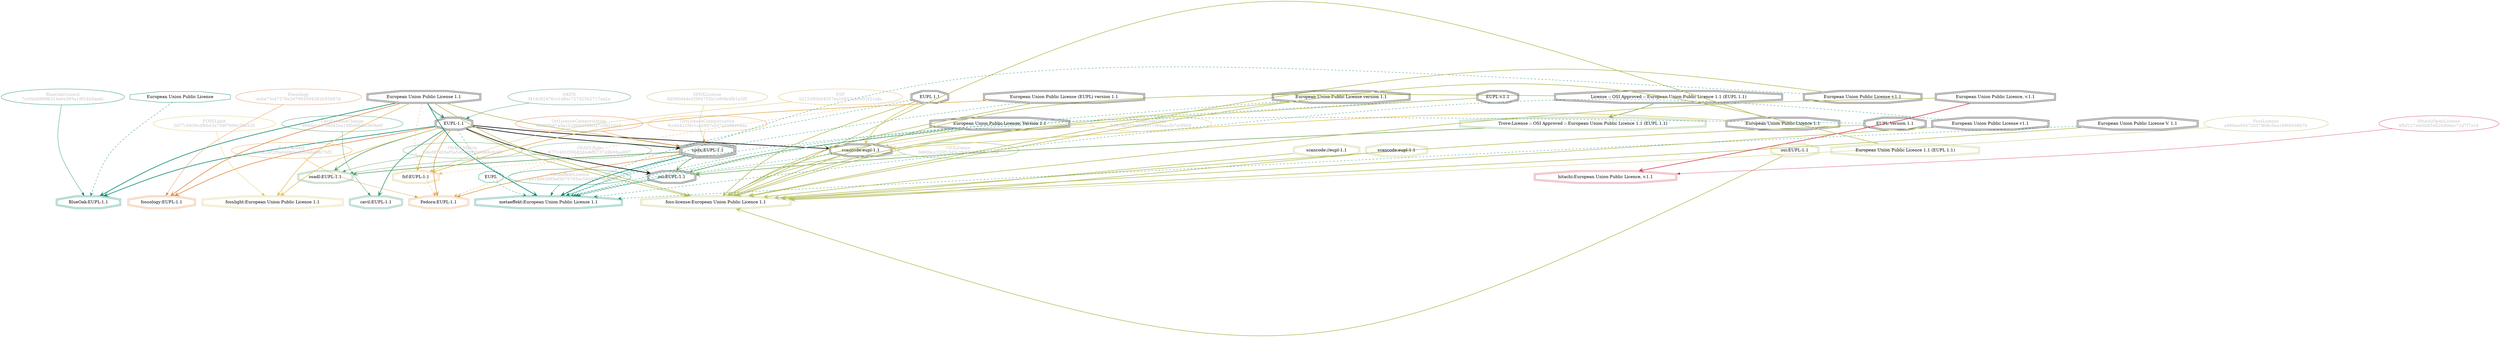 strict digraph {
    node [shape=box];
    graph [splines=curved];
    1586 [label="SPDXLicense\n0d590d44e2f384755b1e80fe4fb1a3f0"
         ,fontcolor=gray
         ,color="#b8bf62"
         ,fillcolor="beige;1"
         ,shape=ellipse];
    1587 [label="spdx:EUPL-1.1"
         ,shape=tripleoctagon];
    1588 [label="EUPL-1.1"
         ,shape=doubleoctagon];
    1589 [label="European Union Public License 1.1"
         ,shape=doubleoctagon];
    5019 [label="OSILicense\n0d60bcc320f1345c3fe682473f4e293d"
         ,fontcolor=gray
         ,color="#78ab63"
         ,fillcolor="beige;1"
         ,shape=ellipse];
    5020 [label="osi:EUPL-1.1"
         ,shape=doubleoctagon];
    5021 [label="European Union Public License, Version 1.1"
         ,shape=doubleoctagon];
    5022 [label="Trove:License :: OSI Approved :: European Union Public Licence 1.1 (EUPL 1.1)"
         ,color="#78ab63"
         ,shape=doubleoctagon];
    5023 [label="License :: OSI Approved :: European Union Public Licence 1.1 (EUPL 1.1)"
         ,shape=doubleoctagon];
    6335 [label="FedoraEntry\nd393d24f2f3a0499dea8cb4da68c7bf2"
         ,fontcolor=gray
         ,color="#e09d4b"
         ,fillcolor="beige;1"
         ,shape=ellipse];
    6336 [label="Fedora:EUPL-1.1"
         ,color="#e09d4b"
         ,shape=doubleoctagon];
    6337 [label="EUPL 1.1"
         ,shape=doubleoctagon];
    9293 [label="European Union Public License"
         ,color="#00876c"
         ,shape=octagon];
    9295 [label="BlueOakCouncil\n7cc0bdd9996314a6e395a19f24b5aadc"
         ,fontcolor=gray
         ,color="#00876c"
         ,fillcolor="beige;1"
         ,shape=ellipse];
    9296 [label="BlueOak:EUPL-1.1"
         ,color="#00876c"
         ,shape=doubleoctagon];
    9542 [label="OSADLRule\n6771401f39b8331eef673749b98aa897"
         ,fontcolor=gray
         ,color="#58a066"
         ,fillcolor="beige;1"
         ,shape=ellipse];
    9543 [label="osadl:EUPL-1.1"
         ,color="#58a066"
         ,shape=doubleoctagon];
    9852 [label="OSADLMatrix\n2ded97493ef3a54f43f0fdd6969c8c00"
         ,fontcolor=gray
         ,color="#58a066"
         ,fillcolor="beige;1"
         ,shape=ellipse];
    10167 [label="FSF\n5215380b04057ea168522b0e92f21a6c"
          ,fontcolor=gray
          ,color="#deb256"
          ,fillcolor="beige;1"
          ,shape=ellipse];
    10168 [label="fsf:EUPL-1.1"
          ,color="#deb256"
          ,shape=doubleoctagon];
    10169 [label="European Union Public License (EUPL) version 1.1"
          ,shape=doubleoctagon];
    15276 [label="ScancodeData\n5167db375a02ef9119f4aacdb7e3f908"
          ,fontcolor=gray
          ,color="#dac767"
          ,fillcolor="beige;1"
          ,shape=ellipse];
    15277 [label="scancode:eupl-1.1"
          ,shape=doubleoctagon];
    15278 [label="European Union Public Licence 1.1"
          ,shape=doubleoctagon];
    26869 [label="Fossology\necbe73c47378e2d7993594382b55b87d"
          ,fontcolor=gray
          ,color="#e18745"
          ,fillcolor="beige;1"
          ,shape=ellipse];
    26870 [label="fossology:EUPL-1.1"
          ,color="#e18745"
          ,shape=doubleoctagon];
    28294 [label="OKFN\nf416c82476cc1d8ec72742562717aa2a"
          ,fontcolor=gray
          ,color="#379469"
          ,fillcolor="beige;1"
          ,shape=ellipse];
    28671 [label="OrtLicenseCategorization\n66009b67a5a1b28844986027c5821045"
          ,fontcolor=gray
          ,color="#e06f45"
          ,fillcolor="beige;1"
          ,shape=ellipse];
    35444 [label="OrtLicenseCategorization\nfcc4d421f6c1ca5697c0d7abbf649daa"
          ,fontcolor=gray
          ,color="#e09d4b"
          ,fillcolor="beige;1"
          ,shape=ellipse];
    36782 [label="CavilLicenseChange\n994de1467fdd42ba18fbb8bdcc869a6f"
          ,fontcolor=gray
          ,color="#379469"
          ,fillcolor="beige;1"
          ,shape=ellipse];
    36783 [label="cavil:EUPL-1.1"
          ,color="#379469"
          ,shape=doubleoctagon];
    41268 [label=EUPL
          ,color="#00876c"
          ,shape=octagon];
    41541 [label="MetaeffektLicense\na4180e2695ef3b79785ac54049879cf8"
          ,fontcolor=gray
          ,color="#00876c"
          ,fillcolor="beige;1"
          ,shape=ellipse];
    41542 [label="metaeffekt:European Union Public License 1.1"
          ,color="#00876c"
          ,shape=doubleoctagon];
    41543 [label="EUPL Version 1.1"
          ,shape=doubleoctagon];
    41544 [label="EUPL v.1.1"
          ,shape=doubleoctagon];
    41545 [label="European Union Public License V. 1.1"
          ,shape=doubleoctagon];
    41546 [label="European Union Public License v.1.1"
          ,shape=doubleoctagon];
    41547 [label="European Union Public License v1.1"
          ,shape=doubleoctagon];
    41548 [label="European Union Public License version 1.1"
          ,shape=doubleoctagon];
    50490 [label="FossLicense\na986ae95d72057908c5ea18f69938b7b"
          ,fontcolor=gray
          ,color="#b8bf62"
          ,fillcolor="beige;1"
          ,shape=ellipse];
    50491 [label="foss-license:European Union Public Licence 1.1"
          ,color="#b8bf62"
          ,shape=doubleoctagon];
    50492 [label="European Union Public Licence, v.1.1"
          ,shape=doubleoctagon];
    50493 [label="scancode://eupl-1.1"
          ,color="#b8bf62"
          ,shape=doubleoctagon];
    50494 [label="scancode:eupl-1.1"
          ,color="#b8bf62"
          ,shape=doubleoctagon];
    50495 [label="osi:EUPL-1.1"
          ,color="#b8bf62"
          ,shape=doubleoctagon];
    50496 [label="European Union Public Licence 1.1 (EUPL 1.1)"
          ,color="#b8bf62"
          ,shape=doubleoctagon];
    51099 [label="FOSSLight\n2d77c5839cdfbb42e749f7690c7be535"
          ,fontcolor=gray
          ,color="#dac767"
          ,fillcolor="beige;1"
          ,shape=ellipse];
    51100 [label="fosslight:European Union Public License 1.1"
          ,color="#dac767"
          ,shape=doubleoctagon];
    52806 [label="HitachiOpenLicense\n8fbf227e6dfa85462bdb6ec72d7f7a16"
          ,fontcolor=gray
          ,color="#d43d51"
          ,fillcolor="beige;1"
          ,shape=ellipse];
    52807 [label="hitachi:European Union Public Licence, v.1.1"
          ,color="#d43d51"
          ,shape=doubleoctagon];
    1586 -> 1587 [weight=0.5
                 ,color="#b8bf62"];
    1587 -> 5020 [style=bold
                 ,arrowhead=vee
                 ,weight=0.7
                 ,color="#78ab63"];
    1587 -> 6336 [style=bold
                 ,arrowhead=vee
                 ,weight=0.7
                 ,color="#e09d4b"];
    1587 -> 9543 [style=bold
                 ,arrowhead=vee
                 ,weight=0.7
                 ,color="#58a066"];
    1587 -> 10168 [style=dashed
                  ,arrowhead=vee
                  ,weight=0.5
                  ,color="#deb256"];
    1587 -> 41542 [style=bold
                  ,arrowhead=vee
                  ,weight=0.7
                  ,color="#00876c"];
    1588 -> 1587 [style=bold
                 ,arrowhead=vee
                 ,weight=0.7];
    1588 -> 5020 [style=bold
                 ,arrowhead=vee
                 ,weight=0.7];
    1588 -> 6336 [style=bold
                 ,arrowhead=vee
                 ,weight=0.7
                 ,color="#e09d4b"];
    1588 -> 9296 [style=bold
                 ,arrowhead=vee
                 ,weight=0.7
                 ,color="#00876c"];
    1588 -> 9543 [style=bold
                 ,arrowhead=vee
                 ,weight=0.7
                 ,color="#58a066"];
    1588 -> 10168 [style=bold
                  ,arrowhead=vee
                  ,weight=0.7
                  ,color="#deb256"];
    1588 -> 15277 [style=bold
                  ,arrowhead=vee
                  ,weight=0.7];
    1588 -> 26870 [style=bold
                  ,arrowhead=vee
                  ,weight=0.7
                  ,color="#e18745"];
    1588 -> 36783 [style=bold
                  ,arrowhead=vee
                  ,weight=0.7
                  ,color="#379469"];
    1588 -> 36783 [style=bold
                  ,arrowhead=vee
                  ,weight=0.7
                  ,color="#379469"];
    1588 -> 41542 [style=dashed
                  ,arrowhead=vee
                  ,weight=0.5
                  ,color="#00876c"];
    1588 -> 50491 [style=bold
                  ,arrowhead=vee
                  ,weight=0.7
                  ,color="#b8bf62"];
    1588 -> 51100 [style=bold
                  ,arrowhead=vee
                  ,weight=0.7
                  ,color="#dac767"];
    1589 -> 1587 [style=bold
                 ,arrowhead=vee
                 ,weight=0.7
                 ,color="#b8bf62"];
    1589 -> 1588 [style=bold
                 ,arrowhead=vee
                 ,weight=0.7
                 ,color="#379469"];
    1589 -> 6336 [style=dashed
                 ,arrowhead=vee
                 ,weight=0.5
                 ,color="#e09d4b"];
    1589 -> 9296 [style=bold
                 ,arrowhead=vee
                 ,weight=0.7
                 ,color="#00876c"];
    1589 -> 26870 [style=bold
                  ,arrowhead=vee
                  ,weight=0.7
                  ,color="#e18745"];
    1589 -> 41542 [style=bold
                  ,arrowhead=vee
                  ,weight=0.7
                  ,color="#00876c"];
    1589 -> 50491 [style=bold
                  ,arrowhead=vee
                  ,weight=0.7
                  ,color="#b8bf62"];
    1589 -> 51100 [style=bold
                  ,arrowhead=vee
                  ,weight=0.7
                  ,color="#dac767"];
    5019 -> 5020 [weight=0.5
                 ,color="#78ab63"];
    5020 -> 41542 [style=dashed
                  ,arrowhead=vee
                  ,weight=0.5
                  ,color="#00876c"];
    5021 -> 5020 [style=bold
                 ,arrowhead=vee
                 ,weight=0.7
                 ,color="#78ab63"];
    5021 -> 41542 [style=dashed
                  ,arrowhead=vee
                  ,weight=0.5
                  ,color="#00876c"];
    5021 -> 50491 [style=bold
                  ,arrowhead=vee
                  ,weight=0.7
                  ,color="#b8bf62"];
    5022 -> 5020 [style=bold
                 ,arrowhead=vee
                 ,weight=0.7
                 ,color="#78ab63"];
    5023 -> 5022 [style=bold
                 ,arrowhead=vee
                 ,weight=0.7
                 ,color="#78ab63"];
    5023 -> 50491 [style=bold
                  ,arrowhead=vee
                  ,weight=0.7
                  ,color="#b8bf62"];
    6335 -> 6336 [weight=0.5
                 ,color="#e09d4b"];
    6337 -> 6336 [style=dashed
                 ,arrowhead=vee
                 ,weight=0.5
                 ,color="#e09d4b"];
    6337 -> 15277 [style=bold
                  ,arrowhead=vee
                  ,weight=0.7
                  ,color="#dac767"];
    6337 -> 41542 [style=dashed
                  ,arrowhead=vee
                  ,weight=0.5
                  ,color="#00876c"];
    6337 -> 50491 [style=bold
                  ,arrowhead=vee
                  ,weight=0.7
                  ,color="#b8bf62"];
    9293 -> 9296 [style=dashed
                 ,arrowhead=vee
                 ,weight=0.5
                 ,color="#00876c"];
    9295 -> 9296 [weight=0.5
                 ,color="#00876c"];
    9542 -> 9543 [weight=0.5
                 ,color="#58a066"];
    9852 -> 9543 [weight=0.5
                 ,color="#58a066"];
    10167 -> 10168 [weight=0.5
                   ,color="#deb256"];
    10169 -> 10168 [style=bold
                   ,arrowhead=vee
                   ,weight=0.7
                   ,color="#deb256"];
    10169 -> 41542 [style=dashed
                   ,arrowhead=vee
                   ,weight=0.5
                   ,color="#00876c"];
    10169 -> 50491 [style=bold
                   ,arrowhead=vee
                   ,weight=0.7
                   ,color="#b8bf62"];
    15276 -> 15277 [weight=0.5
                   ,color="#dac767"];
    15277 -> 41542 [style=dashed
                   ,arrowhead=vee
                   ,weight=0.5
                   ,color="#00876c"];
    15277 -> 50491 [style=bold
                   ,arrowhead=vee
                   ,weight=0.7
                   ,color="#b8bf62"];
    15278 -> 15277 [style=bold
                   ,arrowhead=vee
                   ,weight=0.7
                   ,color="#dac767"];
    15278 -> 50491 [style=bold
                   ,arrowhead=vee
                   ,weight=0.7
                   ,color="#b8bf62"];
    26869 -> 26870 [weight=0.5
                   ,color="#e18745"];
    28294 -> 1588 [weight=0.5
                  ,color="#379469"];
    28671 -> 1587 [weight=0.5
                  ,color="#e06f45"];
    35444 -> 1587 [weight=0.5
                  ,color="#e09d4b"];
    36782 -> 36783 [weight=0.5
                   ,color="#379469"];
    41268 -> 41542 [style=dashed
                   ,arrowhead=vee
                   ,weight=0.5
                   ,color="#00876c"];
    41541 -> 41542 [weight=0.5
                   ,color="#00876c"];
    41543 -> 41542 [style=dashed
                   ,arrowhead=vee
                   ,weight=0.5
                   ,color="#00876c"];
    41543 -> 50491 [style=bold
                   ,arrowhead=vee
                   ,weight=0.7
                   ,color="#b8bf62"];
    41544 -> 41542 [style=dashed
                   ,arrowhead=vee
                   ,weight=0.5
                   ,color="#00876c"];
    41544 -> 50491 [style=bold
                   ,arrowhead=vee
                   ,weight=0.7
                   ,color="#b8bf62"];
    41545 -> 41542 [style=dashed
                   ,arrowhead=vee
                   ,weight=0.5
                   ,color="#00876c"];
    41545 -> 50491 [style=bold
                   ,arrowhead=vee
                   ,weight=0.7
                   ,color="#b8bf62"];
    41546 -> 41542 [style=dashed
                   ,arrowhead=vee
                   ,weight=0.5
                   ,color="#00876c"];
    41546 -> 50491 [style=bold
                   ,arrowhead=vee
                   ,weight=0.7
                   ,color="#b8bf62"];
    41547 -> 41542 [style=dashed
                   ,arrowhead=vee
                   ,weight=0.5
                   ,color="#00876c"];
    41547 -> 50491 [style=bold
                   ,arrowhead=vee
                   ,weight=0.7
                   ,color="#b8bf62"];
    41548 -> 41542 [style=dashed
                   ,arrowhead=vee
                   ,weight=0.5
                   ,color="#00876c"];
    41548 -> 50491 [style=bold
                   ,arrowhead=vee
                   ,weight=0.7
                   ,color="#b8bf62"];
    50490 -> 50491 [weight=0.5
                   ,color="#b8bf62"];
    50492 -> 50491 [style=bold
                   ,arrowhead=vee
                   ,weight=0.7
                   ,color="#b8bf62"];
    50492 -> 52807 [style=bold
                   ,arrowhead=vee
                   ,weight=0.7
                   ,color="#d43d51"];
    50493 -> 50491 [style=bold
                   ,arrowhead=vee
                   ,weight=0.7
                   ,color="#b8bf62"];
    50494 -> 50491 [style=bold
                   ,arrowhead=vee
                   ,weight=0.7
                   ,color="#b8bf62"];
    50495 -> 50491 [style=bold
                   ,arrowhead=vee
                   ,weight=0.7
                   ,color="#b8bf62"];
    50496 -> 50491 [style=bold
                   ,arrowhead=vee
                   ,weight=0.7
                   ,color="#b8bf62"];
    51099 -> 51100 [weight=0.5
                   ,color="#dac767"];
    52806 -> 52807 [weight=0.5
                   ,color="#d43d51"];
}
